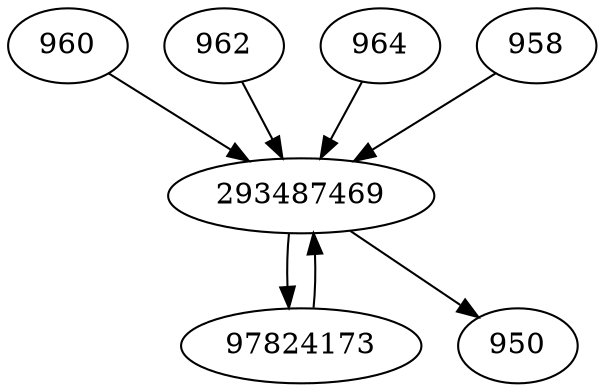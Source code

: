strict digraph  {
960;
962;
964;
97824173;
293487469;
950;
958;
960 -> 293487469;
962 -> 293487469;
964 -> 293487469;
97824173 -> 293487469;
293487469 -> 97824173;
293487469 -> 950;
958 -> 293487469;
}
